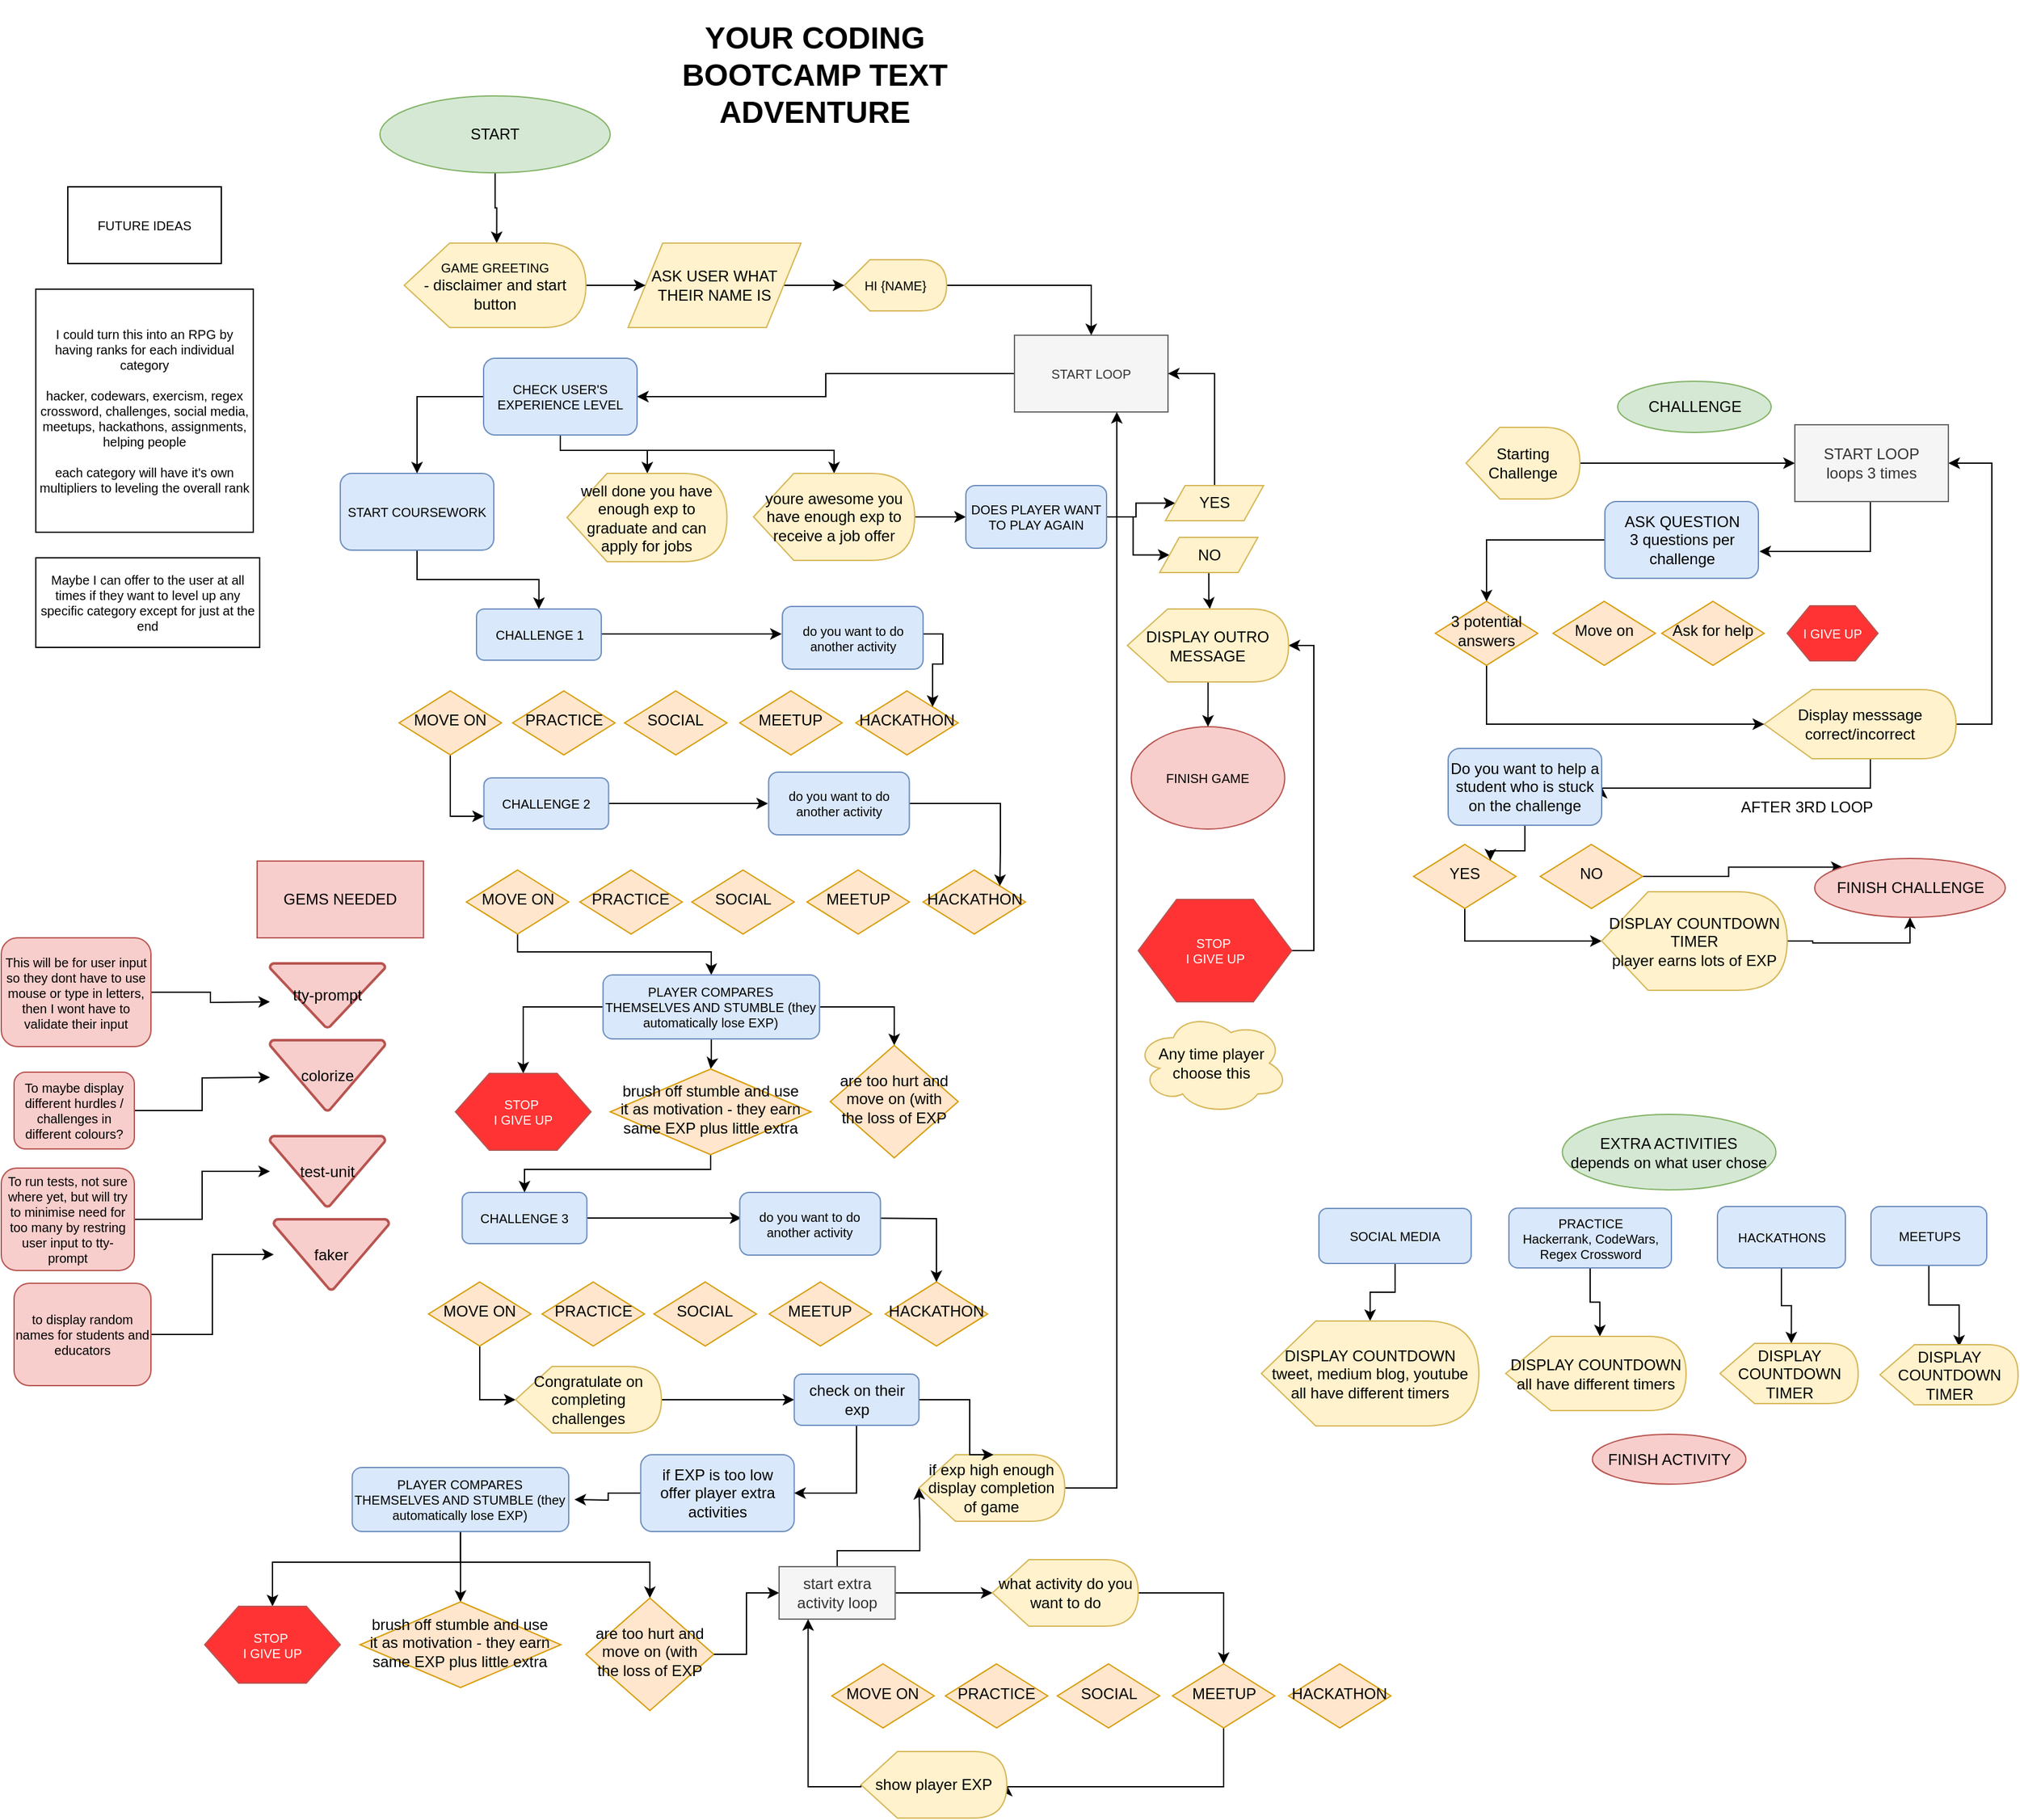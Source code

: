 <mxfile version="13.0.1" type="google"><diagram id="C5RBs43oDa-KdzZeNtuy" name="Page-1"><mxGraphModel dx="1419" dy="2411" grid="0" gridSize="10" guides="1" tooltips="1" connect="1" arrows="1" fold="1" page="1" pageScale="1" pageWidth="827" pageHeight="1169" math="0" shadow="0"><root><mxCell id="WIyWlLk6GJQsqaUBKTNV-0"/><mxCell id="WIyWlLk6GJQsqaUBKTNV-1" parent="WIyWlLk6GJQsqaUBKTNV-0"/><mxCell id="zMvxLq5FnQfZRR0tnFXu-50" style="edgeStyle=orthogonalEdgeStyle;rounded=0;orthogonalLoop=1;jettySize=auto;html=1;entryX=0;entryY=0;entryDx=72.25;entryDy=0;entryPerimeter=0;" edge="1" parent="WIyWlLk6GJQsqaUBKTNV-1" source="s8ZTK-AN9oibsYYJVGv_-1" target="FBmI8cMMraFNKmwBXET--17"><mxGeometry relative="1" as="geometry"/></mxCell><mxCell id="s8ZTK-AN9oibsYYJVGv_-1" value="START" style="ellipse;whiteSpace=wrap;html=1;fillColor=#d5e8d4;strokeColor=#82b366;" parent="WIyWlLk6GJQsqaUBKTNV-1" vertex="1"><mxGeometry x="327" y="-392" width="180" height="60" as="geometry"/></mxCell><mxCell id="s8ZTK-AN9oibsYYJVGv_-7" value="GEMS NEEDED" style="rounded=0;whiteSpace=wrap;html=1;fillColor=#f8cecc;strokeColor=#b85450;" parent="WIyWlLk6GJQsqaUBKTNV-1" vertex="1"><mxGeometry x="231" y="206" width="130" height="60" as="geometry"/></mxCell><mxCell id="s8ZTK-AN9oibsYYJVGv_-8" value="tty-prompt" style="strokeWidth=2;html=1;shape=mxgraph.flowchart.merge_or_storage;whiteSpace=wrap;fillColor=#f8cecc;strokeColor=#b85450;" parent="WIyWlLk6GJQsqaUBKTNV-1" vertex="1"><mxGeometry x="241" y="286" width="90" height="50" as="geometry"/></mxCell><mxCell id="s8ZTK-AN9oibsYYJVGv_-10" value="test-unit" style="strokeWidth=2;html=1;shape=mxgraph.flowchart.merge_or_storage;whiteSpace=wrap;fillColor=#f8cecc;strokeColor=#b85450;" parent="WIyWlLk6GJQsqaUBKTNV-1" vertex="1"><mxGeometry x="241" y="421" width="90" height="55" as="geometry"/></mxCell><mxCell id="s8ZTK-AN9oibsYYJVGv_-12" value="&lt;h1&gt;YOUR CODING BOOTCAMP TEXT ADVENTURE&lt;/h1&gt;" style="text;html=1;strokeColor=none;fillColor=none;spacing=5;spacingTop=-20;whiteSpace=wrap;overflow=hidden;rounded=0;align=center;" parent="WIyWlLk6GJQsqaUBKTNV-1" vertex="1"><mxGeometry x="517" y="-457" width="300" height="120" as="geometry"/></mxCell><mxCell id="FBmI8cMMraFNKmwBXET--25" style="edgeStyle=orthogonalEdgeStyle;rounded=0;orthogonalLoop=1;jettySize=auto;html=1;" parent="WIyWlLk6GJQsqaUBKTNV-1" source="s8ZTK-AN9oibsYYJVGv_-14" edge="1"><mxGeometry relative="1" as="geometry"><mxPoint x="241" y="316" as="targetPoint"/></mxGeometry></mxCell><mxCell id="s8ZTK-AN9oibsYYJVGv_-14" value="This will be for user input so they dont have to use mouse or type in letters, then I wont have to validate their input" style="rounded=1;whiteSpace=wrap;html=1;fontSize=10;align=center;fillColor=#f8cecc;strokeColor=#b85450;" parent="WIyWlLk6GJQsqaUBKTNV-1" vertex="1"><mxGeometry x="31" y="266" width="117" height="85" as="geometry"/></mxCell><mxCell id="FBmI8cMMraFNKmwBXET--26" style="edgeStyle=orthogonalEdgeStyle;rounded=0;orthogonalLoop=1;jettySize=auto;html=1;" parent="WIyWlLk6GJQsqaUBKTNV-1" source="s8ZTK-AN9oibsYYJVGv_-15" edge="1"><mxGeometry relative="1" as="geometry"><mxPoint x="241" y="375" as="targetPoint"/></mxGeometry></mxCell><mxCell id="s8ZTK-AN9oibsYYJVGv_-15" value="To maybe display different hurdles / challenges in different colours?" style="rounded=1;whiteSpace=wrap;html=1;fontSize=10;align=center;fillColor=#f8cecc;strokeColor=#b85450;" parent="WIyWlLk6GJQsqaUBKTNV-1" vertex="1"><mxGeometry x="41" y="371" width="94" height="60" as="geometry"/></mxCell><mxCell id="FBmI8cMMraFNKmwBXET--27" style="edgeStyle=orthogonalEdgeStyle;rounded=0;orthogonalLoop=1;jettySize=auto;html=1;entryX=0;entryY=0.5;entryDx=0;entryDy=0;entryPerimeter=0;" parent="WIyWlLk6GJQsqaUBKTNV-1" source="s8ZTK-AN9oibsYYJVGv_-16" target="s8ZTK-AN9oibsYYJVGv_-10" edge="1"><mxGeometry relative="1" as="geometry"/></mxCell><mxCell id="s8ZTK-AN9oibsYYJVGv_-16" value="To run tests, not sure where yet, but will try to minimise need for too many by restring user input to tty-prompt" style="rounded=1;whiteSpace=wrap;html=1;fontSize=10;align=center;fillColor=#f8cecc;strokeColor=#b85450;" parent="WIyWlLk6GJQsqaUBKTNV-1" vertex="1"><mxGeometry x="31" y="446" width="104" height="80" as="geometry"/></mxCell><mxCell id="zMvxLq5FnQfZRR0tnFXu-11" style="edgeStyle=orthogonalEdgeStyle;rounded=0;orthogonalLoop=1;jettySize=auto;html=1;entryX=0;entryY=0.5;entryDx=0;entryDy=0;" edge="1" parent="WIyWlLk6GJQsqaUBKTNV-1" source="s8ZTK-AN9oibsYYJVGv_-33"><mxGeometry relative="1" as="geometry"><mxPoint x="641.05" y="28.5" as="targetPoint"/></mxGeometry></mxCell><mxCell id="s8ZTK-AN9oibsYYJVGv_-33" value="CHALLENGE 1" style="rounded=1;whiteSpace=wrap;html=1;fontSize=10;align=center;fillColor=#dae8fc;strokeColor=#6c8ebf;" parent="WIyWlLk6GJQsqaUBKTNV-1" vertex="1"><mxGeometry x="402.5" y="9" width="97.5" height="40" as="geometry"/></mxCell><mxCell id="s8ZTK-AN9oibsYYJVGv_-75" value="FUTURE IDEAS" style="rounded=0;whiteSpace=wrap;html=1;fontSize=10;align=center;" parent="WIyWlLk6GJQsqaUBKTNV-1" vertex="1"><mxGeometry x="83" y="-321" width="120" height="60" as="geometry"/></mxCell><mxCell id="s8ZTK-AN9oibsYYJVGv_-77" value="I could turn this into an RPG by having ranks for each individual category&lt;br&gt;&lt;br&gt;hacker, codewars, exercism, regex crossword, challenges, social media, meetups, hackathons, assignments, helping people&lt;br&gt;&lt;br&gt;each category will have it's own multipliers to leveling the overall rank" style="rounded=0;whiteSpace=wrap;html=1;fontSize=10;align=center;" parent="WIyWlLk6GJQsqaUBKTNV-1" vertex="1"><mxGeometry x="58" y="-241" width="170" height="190" as="geometry"/></mxCell><mxCell id="s8ZTK-AN9oibsYYJVGv_-78" value="Maybe I can offer to the user at all times if they want to level up any specific category except for just at the end" style="rounded=0;whiteSpace=wrap;html=1;fontSize=10;align=center;" parent="WIyWlLk6GJQsqaUBKTNV-1" vertex="1"><mxGeometry x="58" y="-31" width="175" height="70" as="geometry"/></mxCell><mxCell id="zMvxLq5FnQfZRR0tnFXu-117" style="edgeStyle=orthogonalEdgeStyle;rounded=0;orthogonalLoop=1;jettySize=auto;html=1;entryX=0.573;entryY=0.032;entryDx=0;entryDy=0;entryPerimeter=0;" edge="1" parent="WIyWlLk6GJQsqaUBKTNV-1" source="s8ZTK-AN9oibsYYJVGv_-81" target="zMvxLq5FnQfZRR0tnFXu-113"><mxGeometry relative="1" as="geometry"/></mxCell><mxCell id="s8ZTK-AN9oibsYYJVGv_-81" value="MEETUPS" style="rounded=1;whiteSpace=wrap;html=1;fontSize=10;align=center;fillColor=#dae8fc;strokeColor=#6c8ebf;" parent="WIyWlLk6GJQsqaUBKTNV-1" vertex="1"><mxGeometry x="1492.5" y="476" width="90.5" height="46" as="geometry"/></mxCell><mxCell id="zMvxLq5FnQfZRR0tnFXu-116" style="edgeStyle=orthogonalEdgeStyle;rounded=0;orthogonalLoop=1;jettySize=auto;html=1;entryX=0;entryY=0;entryDx=55.75;entryDy=0;entryPerimeter=0;" edge="1" parent="WIyWlLk6GJQsqaUBKTNV-1" source="s8ZTK-AN9oibsYYJVGv_-86" target="zMvxLq5FnQfZRR0tnFXu-107"><mxGeometry relative="1" as="geometry"/></mxCell><mxCell id="s8ZTK-AN9oibsYYJVGv_-86" value="HACKATHONS" style="rounded=1;whiteSpace=wrap;html=1;fontSize=10;align=center;fillColor=#dae8fc;strokeColor=#6c8ebf;" parent="WIyWlLk6GJQsqaUBKTNV-1" vertex="1"><mxGeometry x="1372.5" y="476" width="100" height="48" as="geometry"/></mxCell><mxCell id="zMvxLq5FnQfZRR0tnFXu-114" style="edgeStyle=orthogonalEdgeStyle;rounded=0;orthogonalLoop=1;jettySize=auto;html=1;" edge="1" parent="WIyWlLk6GJQsqaUBKTNV-1" source="s8ZTK-AN9oibsYYJVGv_-93" target="zMvxLq5FnQfZRR0tnFXu-104"><mxGeometry relative="1" as="geometry"/></mxCell><mxCell id="s8ZTK-AN9oibsYYJVGv_-93" value="&lt;div&gt;SOCIAL MEDIA&lt;/div&gt;" style="rounded=1;whiteSpace=wrap;html=1;fontSize=10;align=center;fillColor=#dae8fc;strokeColor=#6c8ebf;" parent="WIyWlLk6GJQsqaUBKTNV-1" vertex="1"><mxGeometry x="1061" y="477.5" width="119" height="43" as="geometry"/></mxCell><mxCell id="zMvxLq5FnQfZRR0tnFXu-115" style="edgeStyle=orthogonalEdgeStyle;rounded=0;orthogonalLoop=1;jettySize=auto;html=1;entryX=0;entryY=0;entryDx=73.625;entryDy=0;entryPerimeter=0;" edge="1" parent="WIyWlLk6GJQsqaUBKTNV-1" source="s8ZTK-AN9oibsYYJVGv_-101" target="zMvxLq5FnQfZRR0tnFXu-106"><mxGeometry relative="1" as="geometry"/></mxCell><mxCell id="s8ZTK-AN9oibsYYJVGv_-101" value="PRACTICE&lt;br&gt;Hackerrank, CodeWars, &lt;br&gt;Regex Crossword" style="rounded=1;whiteSpace=wrap;html=1;fillColor=#dae8fc;fontSize=10;align=center;strokeColor=#6c8ebf;" parent="WIyWlLk6GJQsqaUBKTNV-1" vertex="1"><mxGeometry x="1209.5" y="477.25" width="127" height="46.75" as="geometry"/></mxCell><mxCell id="zMvxLq5FnQfZRR0tnFXu-98" style="edgeStyle=orthogonalEdgeStyle;rounded=0;orthogonalLoop=1;jettySize=auto;html=1;entryX=0.5;entryY=0;entryDx=0;entryDy=0;" edge="1" parent="WIyWlLk6GJQsqaUBKTNV-1" source="s8ZTK-AN9oibsYYJVGv_-231" target="s8ZTK-AN9oibsYYJVGv_-33"><mxGeometry relative="1" as="geometry"/></mxCell><mxCell id="s8ZTK-AN9oibsYYJVGv_-231" value="START COURSEWORK" style="rounded=1;whiteSpace=wrap;html=1;fontSize=10;align=center;fillColor=#dae8fc;strokeColor=#6c8ebf;" parent="WIyWlLk6GJQsqaUBKTNV-1" vertex="1"><mxGeometry x="296" y="-97" width="120" height="60" as="geometry"/></mxCell><mxCell id="s8ZTK-AN9oibsYYJVGv_-238" value="PRACTICE" style="rhombus;whiteSpace=wrap;html=1;shadow=0;fontFamily=Helvetica;fontSize=12;align=center;strokeWidth=1;spacing=6;spacingTop=-4;fillColor=#ffe6cc;strokeColor=#d79b00;" parent="WIyWlLk6GJQsqaUBKTNV-1" vertex="1"><mxGeometry x="430.75" y="73" width="80" height="50" as="geometry"/></mxCell><mxCell id="s8ZTK-AN9oibsYYJVGv_-239" value="SOCIAL" style="rhombus;whiteSpace=wrap;html=1;shadow=0;fontFamily=Helvetica;fontSize=12;align=center;strokeWidth=1;spacing=6;spacingTop=-4;fillColor=#ffe6cc;strokeColor=#d79b00;" parent="WIyWlLk6GJQsqaUBKTNV-1" vertex="1"><mxGeometry x="518.25" y="73" width="80" height="50" as="geometry"/></mxCell><mxCell id="zMvxLq5FnQfZRR0tnFXu-6" style="edgeStyle=orthogonalEdgeStyle;rounded=0;orthogonalLoop=1;jettySize=auto;html=1;" edge="1" parent="WIyWlLk6GJQsqaUBKTNV-1" source="s8ZTK-AN9oibsYYJVGv_-252"><mxGeometry relative="1" as="geometry"><mxPoint x="630.3" y="161" as="targetPoint"/></mxGeometry></mxCell><mxCell id="s8ZTK-AN9oibsYYJVGv_-252" value="CHALLENGE 2" style="rounded=1;whiteSpace=wrap;html=1;fontSize=10;align=center;fillColor=#dae8fc;strokeColor=#6c8ebf;" parent="WIyWlLk6GJQsqaUBKTNV-1" vertex="1"><mxGeometry x="408.25" y="141" width="97.5" height="40" as="geometry"/></mxCell><mxCell id="zMvxLq5FnQfZRR0tnFXu-8" style="edgeStyle=orthogonalEdgeStyle;rounded=0;orthogonalLoop=1;jettySize=auto;html=1;" edge="1" parent="WIyWlLk6GJQsqaUBKTNV-1" source="s8ZTK-AN9oibsYYJVGv_-255"><mxGeometry relative="1" as="geometry"><mxPoint x="609.55" y="485" as="targetPoint"/></mxGeometry></mxCell><mxCell id="s8ZTK-AN9oibsYYJVGv_-255" value="CHALLENGE 3" style="rounded=1;whiteSpace=wrap;html=1;fontSize=10;align=center;fillColor=#dae8fc;strokeColor=#6c8ebf;" parent="WIyWlLk6GJQsqaUBKTNV-1" vertex="1"><mxGeometry x="391.25" y="465" width="97.5" height="40" as="geometry"/></mxCell><mxCell id="zMvxLq5FnQfZRR0tnFXu-12" style="edgeStyle=orthogonalEdgeStyle;rounded=0;orthogonalLoop=1;jettySize=auto;html=1;entryX=0;entryY=0.75;entryDx=0;entryDy=0;" edge="1" parent="WIyWlLk6GJQsqaUBKTNV-1" source="s8ZTK-AN9oibsYYJVGv_-258" target="s8ZTK-AN9oibsYYJVGv_-252"><mxGeometry relative="1" as="geometry"/></mxCell><mxCell id="s8ZTK-AN9oibsYYJVGv_-258" value="MOVE ON" style="rhombus;whiteSpace=wrap;html=1;shadow=0;fontFamily=Helvetica;fontSize=12;align=center;strokeWidth=1;spacing=6;spacingTop=-4;fillColor=#ffe6cc;strokeColor=#d79b00;" parent="WIyWlLk6GJQsqaUBKTNV-1" vertex="1"><mxGeometry x="342" y="73" width="80" height="50" as="geometry"/></mxCell><mxCell id="s8ZTK-AN9oibsYYJVGv_-294" value="MEETUP" style="rhombus;whiteSpace=wrap;html=1;shadow=0;fontFamily=Helvetica;fontSize=12;align=center;strokeWidth=1;spacing=6;spacingTop=-4;fillColor=#ffe6cc;strokeColor=#d79b00;" parent="WIyWlLk6GJQsqaUBKTNV-1" vertex="1"><mxGeometry x="608.25" y="73" width="80" height="50" as="geometry"/></mxCell><mxCell id="s8ZTK-AN9oibsYYJVGv_-295" value="HACKATHON" style="rhombus;whiteSpace=wrap;html=1;shadow=0;fontFamily=Helvetica;fontSize=12;align=center;strokeWidth=1;spacing=6;spacingTop=-4;fillColor=#ffe6cc;strokeColor=#d79b00;" parent="WIyWlLk6GJQsqaUBKTNV-1" vertex="1"><mxGeometry x="699.0" y="73" width="80" height="50" as="geometry"/></mxCell><mxCell id="s8ZTK-AN9oibsYYJVGv_-296" value="PRACTICE" style="rhombus;whiteSpace=wrap;html=1;shadow=0;fontFamily=Helvetica;fontSize=12;align=center;strokeWidth=1;spacing=6;spacingTop=-4;fillColor=#ffe6cc;strokeColor=#d79b00;" parent="WIyWlLk6GJQsqaUBKTNV-1" vertex="1"><mxGeometry x="483.32" y="213" width="80" height="50" as="geometry"/></mxCell><mxCell id="s8ZTK-AN9oibsYYJVGv_-297" value="SOCIAL" style="rhombus;whiteSpace=wrap;html=1;shadow=0;fontFamily=Helvetica;fontSize=12;align=center;strokeWidth=1;spacing=6;spacingTop=-4;fillColor=#ffe6cc;strokeColor=#d79b00;" parent="WIyWlLk6GJQsqaUBKTNV-1" vertex="1"><mxGeometry x="570.82" y="213" width="80" height="50" as="geometry"/></mxCell><mxCell id="zMvxLq5FnQfZRR0tnFXu-62" style="edgeStyle=orthogonalEdgeStyle;rounded=0;orthogonalLoop=1;jettySize=auto;html=1;entryX=0.5;entryY=0;entryDx=0;entryDy=0;" edge="1" parent="WIyWlLk6GJQsqaUBKTNV-1" source="s8ZTK-AN9oibsYYJVGv_-298" target="zMvxLq5FnQfZRR0tnFXu-9"><mxGeometry relative="1" as="geometry"><Array as="points"><mxPoint x="435" y="277"/><mxPoint x="586" y="277"/></Array></mxGeometry></mxCell><mxCell id="s8ZTK-AN9oibsYYJVGv_-298" value="MOVE ON" style="rhombus;whiteSpace=wrap;html=1;shadow=0;fontFamily=Helvetica;fontSize=12;align=center;strokeWidth=1;spacing=6;spacingTop=-4;fillColor=#ffe6cc;strokeColor=#d79b00;" parent="WIyWlLk6GJQsqaUBKTNV-1" vertex="1"><mxGeometry x="394.57" y="213" width="80" height="50" as="geometry"/></mxCell><mxCell id="s8ZTK-AN9oibsYYJVGv_-299" value="MEETUP" style="rhombus;whiteSpace=wrap;html=1;shadow=0;fontFamily=Helvetica;fontSize=12;align=center;strokeWidth=1;spacing=6;spacingTop=-4;fillColor=#ffe6cc;strokeColor=#d79b00;" parent="WIyWlLk6GJQsqaUBKTNV-1" vertex="1"><mxGeometry x="660.82" y="213" width="80" height="50" as="geometry"/></mxCell><mxCell id="s8ZTK-AN9oibsYYJVGv_-300" value="HACKATHON" style="rhombus;whiteSpace=wrap;html=1;shadow=0;fontFamily=Helvetica;fontSize=12;align=center;strokeWidth=1;spacing=6;spacingTop=-4;fillColor=#ffe6cc;strokeColor=#d79b00;" parent="WIyWlLk6GJQsqaUBKTNV-1" vertex="1"><mxGeometry x="751.57" y="213" width="80" height="50" as="geometry"/></mxCell><mxCell id="zMvxLq5FnQfZRR0tnFXu-35" style="edgeStyle=orthogonalEdgeStyle;rounded=0;orthogonalLoop=1;jettySize=auto;html=1;entryX=0;entryY=0.5;entryDx=0;entryDy=0;entryPerimeter=0;" edge="1" parent="WIyWlLk6GJQsqaUBKTNV-1" source="s8ZTK-AN9oibsYYJVGv_-319" target="zMvxLq5FnQfZRR0tnFXu-32"><mxGeometry relative="1" as="geometry"/></mxCell><mxCell id="s8ZTK-AN9oibsYYJVGv_-319" value="MOVE ON" style="rhombus;whiteSpace=wrap;html=1;shadow=0;fontFamily=Helvetica;fontSize=12;align=center;strokeWidth=1;spacing=6;spacingTop=-4;fillColor=#ffe6cc;strokeColor=#d79b00;" parent="WIyWlLk6GJQsqaUBKTNV-1" vertex="1"><mxGeometry x="365" y="535" width="80" height="50" as="geometry"/></mxCell><mxCell id="s8ZTK-AN9oibsYYJVGv_-306" value="PRACTICE" style="rhombus;whiteSpace=wrap;html=1;shadow=0;fontFamily=Helvetica;fontSize=12;align=center;strokeWidth=1;spacing=6;spacingTop=-4;fillColor=#ffe6cc;strokeColor=#d79b00;" parent="WIyWlLk6GJQsqaUBKTNV-1" vertex="1"><mxGeometry x="453.75" y="535" width="80" height="50" as="geometry"/></mxCell><mxCell id="s8ZTK-AN9oibsYYJVGv_-307" value="SOCIAL" style="rhombus;whiteSpace=wrap;html=1;shadow=0;fontFamily=Helvetica;fontSize=12;align=center;strokeWidth=1;spacing=6;spacingTop=-4;fillColor=#ffe6cc;strokeColor=#d79b00;" parent="WIyWlLk6GJQsqaUBKTNV-1" vertex="1"><mxGeometry x="541.25" y="535" width="80" height="50" as="geometry"/></mxCell><mxCell id="s8ZTK-AN9oibsYYJVGv_-309" value="MEETUP" style="rhombus;whiteSpace=wrap;html=1;shadow=0;fontFamily=Helvetica;fontSize=12;align=center;strokeWidth=1;spacing=6;spacingTop=-4;fillColor=#ffe6cc;strokeColor=#d79b00;" parent="WIyWlLk6GJQsqaUBKTNV-1" vertex="1"><mxGeometry x="631.25" y="535" width="80" height="50" as="geometry"/></mxCell><mxCell id="s8ZTK-AN9oibsYYJVGv_-310" value="HACKATHON" style="rhombus;whiteSpace=wrap;html=1;shadow=0;fontFamily=Helvetica;fontSize=12;align=center;strokeWidth=1;spacing=6;spacingTop=-4;fillColor=#ffe6cc;strokeColor=#d79b00;" parent="WIyWlLk6GJQsqaUBKTNV-1" vertex="1"><mxGeometry x="722.0" y="535" width="80" height="50" as="geometry"/></mxCell><mxCell id="zMvxLq5FnQfZRR0tnFXu-53" style="edgeStyle=orthogonalEdgeStyle;rounded=0;orthogonalLoop=1;jettySize=auto;html=1;entryX=1;entryY=0.5;entryDx=0;entryDy=0;" edge="1" parent="WIyWlLk6GJQsqaUBKTNV-1" source="s8ZTK-AN9oibsYYJVGv_-328" target="zMvxLq5FnQfZRR0tnFXu-44"><mxGeometry relative="1" as="geometry"/></mxCell><mxCell id="s8ZTK-AN9oibsYYJVGv_-328" value="START LOOP" style="rounded=0;whiteSpace=wrap;html=1;fontSize=10;align=center;fillColor=#f5f5f5;strokeColor=#666666;fontColor=#333333;" parent="WIyWlLk6GJQsqaUBKTNV-1" vertex="1"><mxGeometry x="823" y="-205" width="120" height="60" as="geometry"/></mxCell><mxCell id="SnDHoxaPVSW1EavA2u-k-0" value="colorize" style="strokeWidth=2;html=1;shape=mxgraph.flowchart.merge_or_storage;whiteSpace=wrap;fillColor=#f8cecc;strokeColor=#b85450;" parent="WIyWlLk6GJQsqaUBKTNV-1" vertex="1"><mxGeometry x="241" y="346" width="90" height="55" as="geometry"/></mxCell><mxCell id="SnDHoxaPVSW1EavA2u-k-1" value="faker" style="strokeWidth=2;html=1;shape=mxgraph.flowchart.merge_or_storage;whiteSpace=wrap;fillColor=#f8cecc;strokeColor=#b85450;" parent="WIyWlLk6GJQsqaUBKTNV-1" vertex="1"><mxGeometry x="244" y="486" width="90" height="55" as="geometry"/></mxCell><mxCell id="zMvxLq5FnQfZRR0tnFXu-51" style="edgeStyle=orthogonalEdgeStyle;rounded=0;orthogonalLoop=1;jettySize=auto;html=1;entryX=0;entryY=0.5;entryDx=0;entryDy=0;entryPerimeter=0;" edge="1" parent="WIyWlLk6GJQsqaUBKTNV-1" source="FBmI8cMMraFNKmwBXET--16" target="FBmI8cMMraFNKmwBXET--18"><mxGeometry relative="1" as="geometry"/></mxCell><mxCell id="FBmI8cMMraFNKmwBXET--16" value="&#10;&#10;&lt;!--StartFragment--&gt;&lt;span style=&quot;font-size: 12px; font-style: normal; font-variant-ligatures: normal; font-variant-caps: normal; font-weight: 400; letter-spacing: normal; orphans: 2; text-align: center; text-indent: 0px; text-transform: none; widows: 2; word-spacing: 0px; -webkit-text-stroke-width: 0px; text-decoration-style: initial; text-decoration-color: initial; font-family: helvetica; float: none; display: inline;&quot;&gt;ASK USER WHAT THEIR NAME IS&lt;/span&gt;&lt;br style=&quot;font-family: Helvetica; font-size: 12px; font-style: normal; font-variant-ligatures: normal; font-variant-caps: normal; font-weight: 400; letter-spacing: normal; orphans: 2; text-align: center; text-indent: 0px; text-transform: none; widows: 2; word-spacing: 0px; -webkit-text-stroke-width: 0px; text-decoration-style: initial; text-decoration-color: initial;&quot;&gt;&lt;!--EndFragment--&gt;&#10;&#10;" style="shape=parallelogram;perimeter=parallelogramPerimeter;whiteSpace=wrap;html=1;fillColor=#fff2cc;strokeColor=#d6b656;" parent="WIyWlLk6GJQsqaUBKTNV-1" vertex="1"><mxGeometry x="521" y="-277" width="135.14" height="66" as="geometry"/></mxCell><mxCell id="zMvxLq5FnQfZRR0tnFXu-48" style="edgeStyle=orthogonalEdgeStyle;rounded=0;orthogonalLoop=1;jettySize=auto;html=1;entryX=0;entryY=0.5;entryDx=0;entryDy=0;" edge="1" parent="WIyWlLk6GJQsqaUBKTNV-1" source="FBmI8cMMraFNKmwBXET--17" target="FBmI8cMMraFNKmwBXET--16"><mxGeometry relative="1" as="geometry"/></mxCell><mxCell id="FBmI8cMMraFNKmwBXET--17" value="&lt;span style=&quot;font-family: &amp;#34;helvetica&amp;#34; ; font-size: 10px ; font-style: normal ; font-weight: 400 ; letter-spacing: normal ; text-align: center ; text-indent: 0px ; text-transform: none ; word-spacing: 0px ; float: none ; display: inline&quot;&gt;GAME GREETING&lt;/span&gt;&lt;br&gt;- disclaimer and start button" style="shape=display;whiteSpace=wrap;html=1;fillColor=#fff2cc;strokeColor=#d6b656;" parent="WIyWlLk6GJQsqaUBKTNV-1" vertex="1"><mxGeometry x="346" y="-277" width="142" height="66" as="geometry"/></mxCell><mxCell id="zMvxLq5FnQfZRR0tnFXu-52" style="edgeStyle=orthogonalEdgeStyle;rounded=0;orthogonalLoop=1;jettySize=auto;html=1;entryX=0.5;entryY=0;entryDx=0;entryDy=0;" edge="1" parent="WIyWlLk6GJQsqaUBKTNV-1" source="FBmI8cMMraFNKmwBXET--18" target="s8ZTK-AN9oibsYYJVGv_-328"><mxGeometry relative="1" as="geometry"/></mxCell><mxCell id="FBmI8cMMraFNKmwBXET--18" value="&lt;span style=&quot;font-size: 10px&quot;&gt;HI {NAME}&lt;/span&gt;" style="shape=display;whiteSpace=wrap;html=1;fillColor=#fff2cc;strokeColor=#d6b656;" parent="WIyWlLk6GJQsqaUBKTNV-1" vertex="1"><mxGeometry x="690" y="-264" width="80" height="40" as="geometry"/></mxCell><mxCell id="FBmI8cMMraFNKmwBXET--29" style="edgeStyle=orthogonalEdgeStyle;rounded=0;orthogonalLoop=1;jettySize=auto;html=1;" parent="WIyWlLk6GJQsqaUBKTNV-1" source="FBmI8cMMraFNKmwBXET--28" target="SnDHoxaPVSW1EavA2u-k-1" edge="1"><mxGeometry relative="1" as="geometry"/></mxCell><mxCell id="FBmI8cMMraFNKmwBXET--28" value="to display random names for students and educators" style="rounded=1;whiteSpace=wrap;html=1;fontSize=10;align=center;fillColor=#f8cecc;strokeColor=#b85450;" parent="WIyWlLk6GJQsqaUBKTNV-1" vertex="1"><mxGeometry x="41" y="536" width="107" height="80" as="geometry"/></mxCell><mxCell id="zMvxLq5FnQfZRR0tnFXu-60" style="edgeStyle=orthogonalEdgeStyle;rounded=0;orthogonalLoop=1;jettySize=auto;html=1;entryX=1;entryY=0;entryDx=0;entryDy=0;" edge="1" parent="WIyWlLk6GJQsqaUBKTNV-1" target="s8ZTK-AN9oibsYYJVGv_-295"><mxGeometry relative="1" as="geometry"><mxPoint x="731.457" y="28.483" as="sourcePoint"/><Array as="points"><mxPoint x="767" y="29"/><mxPoint x="767" y="52"/><mxPoint x="759" y="52"/></Array></mxGeometry></mxCell><mxCell id="zMvxLq5FnQfZRR0tnFXu-30" style="edgeStyle=orthogonalEdgeStyle;rounded=0;orthogonalLoop=1;jettySize=auto;html=1;entryX=1;entryY=0;entryDx=0;entryDy=0;" edge="1" parent="WIyWlLk6GJQsqaUBKTNV-1" target="s8ZTK-AN9oibsYYJVGv_-300"><mxGeometry relative="1" as="geometry"><mxPoint x="720.686" y="161.034" as="sourcePoint"/><Array as="points"><mxPoint x="812" y="161"/><mxPoint x="812" y="198"/></Array></mxGeometry></mxCell><mxCell id="zMvxLq5FnQfZRR0tnFXu-31" style="edgeStyle=orthogonalEdgeStyle;rounded=0;orthogonalLoop=1;jettySize=auto;html=1;entryX=0.5;entryY=0;entryDx=0;entryDy=0;" edge="1" parent="WIyWlLk6GJQsqaUBKTNV-1" target="s8ZTK-AN9oibsYYJVGv_-310"><mxGeometry relative="1" as="geometry"><mxPoint x="699.936" y="485.034" as="sourcePoint"/></mxGeometry></mxCell><mxCell id="zMvxLq5FnQfZRR0tnFXu-17" style="edgeStyle=orthogonalEdgeStyle;rounded=0;orthogonalLoop=1;jettySize=auto;html=1;entryX=0.5;entryY=0;entryDx=0;entryDy=0;" edge="1" parent="WIyWlLk6GJQsqaUBKTNV-1" source="zMvxLq5FnQfZRR0tnFXu-9" target="zMvxLq5FnQfZRR0tnFXu-15"><mxGeometry relative="1" as="geometry"/></mxCell><mxCell id="zMvxLq5FnQfZRR0tnFXu-19" style="edgeStyle=orthogonalEdgeStyle;rounded=0;orthogonalLoop=1;jettySize=auto;html=1;entryX=0.5;entryY=0;entryDx=0;entryDy=0;" edge="1" parent="WIyWlLk6GJQsqaUBKTNV-1" source="zMvxLq5FnQfZRR0tnFXu-9" target="zMvxLq5FnQfZRR0tnFXu-16"><mxGeometry relative="1" as="geometry"/></mxCell><mxCell id="zMvxLq5FnQfZRR0tnFXu-22" style="edgeStyle=orthogonalEdgeStyle;rounded=0;orthogonalLoop=1;jettySize=auto;html=1;entryX=0.5;entryY=0;entryDx=0;entryDy=0;" edge="1" parent="WIyWlLk6GJQsqaUBKTNV-1" source="zMvxLq5FnQfZRR0tnFXu-9" target="zMvxLq5FnQfZRR0tnFXu-14"><mxGeometry relative="1" as="geometry"/></mxCell><mxCell id="zMvxLq5FnQfZRR0tnFXu-9" value="PLAYER COMPARES THEMSELVES AND STUMBLE (they automatically lose EXP)" style="rounded=1;whiteSpace=wrap;html=1;fontSize=10;align=center;fillColor=#dae8fc;strokeColor=#6c8ebf;" vertex="1" parent="WIyWlLk6GJQsqaUBKTNV-1"><mxGeometry x="501.37" y="295" width="169.25" height="50" as="geometry"/></mxCell><mxCell id="zMvxLq5FnQfZRR0tnFXu-14" value="are too hurt and move on (with the loss of EXP" style="rhombus;whiteSpace=wrap;html=1;shadow=0;fontFamily=Helvetica;fontSize=12;align=center;strokeWidth=1;spacing=6;spacingTop=-4;fillColor=#ffe6cc;strokeColor=#d79b00;" vertex="1" parent="WIyWlLk6GJQsqaUBKTNV-1"><mxGeometry x="679.0" y="350" width="100" height="88" as="geometry"/></mxCell><mxCell id="zMvxLq5FnQfZRR0tnFXu-65" style="edgeStyle=orthogonalEdgeStyle;rounded=0;orthogonalLoop=1;jettySize=auto;html=1;" edge="1" parent="WIyWlLk6GJQsqaUBKTNV-1" source="zMvxLq5FnQfZRR0tnFXu-15" target="s8ZTK-AN9oibsYYJVGv_-255"><mxGeometry relative="1" as="geometry"><Array as="points"><mxPoint x="586" y="447"/><mxPoint x="440" y="447"/></Array></mxGeometry></mxCell><mxCell id="zMvxLq5FnQfZRR0tnFXu-15" value="brush off stumble and use it as motivation - they earn same EXP plus little extra" style="rhombus;whiteSpace=wrap;html=1;shadow=0;fontFamily=Helvetica;fontSize=12;align=center;strokeWidth=1;spacing=6;spacingTop=-4;fillColor=#ffe6cc;strokeColor=#d79b00;" vertex="1" parent="WIyWlLk6GJQsqaUBKTNV-1"><mxGeometry x="507" y="368.5" width="157" height="67" as="geometry"/></mxCell><mxCell id="zMvxLq5FnQfZRR0tnFXu-16" value="STOP&amp;nbsp;&lt;br&gt;I GIVE UP" style="shape=hexagon;perimeter=hexagonPerimeter2;whiteSpace=wrap;html=1;fontSize=10;align=center;fillColor=#FF3333;strokeColor=#b85450;fontColor=#FFFFFF;" vertex="1" parent="WIyWlLk6GJQsqaUBKTNV-1"><mxGeometry x="386" y="372" width="106" height="60" as="geometry"/></mxCell><mxCell id="zMvxLq5FnQfZRR0tnFXu-36" style="edgeStyle=orthogonalEdgeStyle;rounded=0;orthogonalLoop=1;jettySize=auto;html=1;entryX=0;entryY=0.5;entryDx=0;entryDy=0;" edge="1" parent="WIyWlLk6GJQsqaUBKTNV-1" source="zMvxLq5FnQfZRR0tnFXu-32" target="zMvxLq5FnQfZRR0tnFXu-66"><mxGeometry relative="1" as="geometry"><mxPoint x="624" y="627" as="targetPoint"/></mxGeometry></mxCell><mxCell id="zMvxLq5FnQfZRR0tnFXu-32" value="Congratulate on completing challenges" style="shape=display;whiteSpace=wrap;html=1;fillColor=#fff2cc;strokeColor=#d6b656;" vertex="1" parent="WIyWlLk6GJQsqaUBKTNV-1"><mxGeometry x="433" y="601" width="114" height="52" as="geometry"/></mxCell><mxCell id="zMvxLq5FnQfZRR0tnFXu-77" style="edgeStyle=orthogonalEdgeStyle;rounded=0;orthogonalLoop=1;jettySize=auto;html=1;" edge="1" parent="WIyWlLk6GJQsqaUBKTNV-1" source="zMvxLq5FnQfZRR0tnFXu-37"><mxGeometry relative="1" as="geometry"><mxPoint x="479" y="705" as="targetPoint"/></mxGeometry></mxCell><mxCell id="zMvxLq5FnQfZRR0tnFXu-37" value="if EXP is too low&lt;br&gt;offer player extra activities" style="rounded=1;whiteSpace=wrap;html=1;fillColor=#dae8fc;strokeColor=#6c8ebf;" vertex="1" parent="WIyWlLk6GJQsqaUBKTNV-1"><mxGeometry x="530.82" y="670" width="120" height="60" as="geometry"/></mxCell><mxCell id="zMvxLq5FnQfZRR0tnFXu-69" style="edgeStyle=orthogonalEdgeStyle;rounded=0;orthogonalLoop=1;jettySize=auto;html=1;" edge="1" parent="WIyWlLk6GJQsqaUBKTNV-1" source="zMvxLq5FnQfZRR0tnFXu-41" target="s8ZTK-AN9oibsYYJVGv_-328"><mxGeometry relative="1" as="geometry"><Array as="points"><mxPoint x="903" y="696"/></Array></mxGeometry></mxCell><mxCell id="zMvxLq5FnQfZRR0tnFXu-41" value="if exp high enough display completion of game" style="shape=display;whiteSpace=wrap;html=1;fillColor=#fff2cc;strokeColor=#d6b656;" vertex="1" parent="WIyWlLk6GJQsqaUBKTNV-1"><mxGeometry x="748.32" y="670" width="114" height="52" as="geometry"/></mxCell><mxCell id="zMvxLq5FnQfZRR0tnFXu-58" style="edgeStyle=orthogonalEdgeStyle;rounded=0;orthogonalLoop=1;jettySize=auto;html=1;" edge="1" parent="WIyWlLk6GJQsqaUBKTNV-1" source="zMvxLq5FnQfZRR0tnFXu-44" target="zMvxLq5FnQfZRR0tnFXu-54"><mxGeometry relative="1" as="geometry"><Array as="points"><mxPoint x="468" y="-115"/><mxPoint x="536" y="-115"/></Array></mxGeometry></mxCell><mxCell id="zMvxLq5FnQfZRR0tnFXu-99" style="edgeStyle=orthogonalEdgeStyle;rounded=0;orthogonalLoop=1;jettySize=auto;html=1;entryX=0.5;entryY=0;entryDx=0;entryDy=0;" edge="1" parent="WIyWlLk6GJQsqaUBKTNV-1" source="zMvxLq5FnQfZRR0tnFXu-44" target="s8ZTK-AN9oibsYYJVGv_-231"><mxGeometry relative="1" as="geometry"><Array as="points"><mxPoint x="356" y="-157"/></Array></mxGeometry></mxCell><mxCell id="zMvxLq5FnQfZRR0tnFXu-100" style="edgeStyle=orthogonalEdgeStyle;rounded=0;orthogonalLoop=1;jettySize=auto;html=1;" edge="1" parent="WIyWlLk6GJQsqaUBKTNV-1" source="zMvxLq5FnQfZRR0tnFXu-44" target="zMvxLq5FnQfZRR0tnFXu-55"><mxGeometry relative="1" as="geometry"><Array as="points"><mxPoint x="468" y="-115"/><mxPoint x="682" y="-115"/></Array></mxGeometry></mxCell><mxCell id="zMvxLq5FnQfZRR0tnFXu-44" value="CHECK USER'S EXPERIENCE LEVEL" style="rounded=1;whiteSpace=wrap;html=1;fontSize=10;align=center;fillColor=#dae8fc;strokeColor=#6c8ebf;" vertex="1" parent="WIyWlLk6GJQsqaUBKTNV-1"><mxGeometry x="408" y="-187" width="120" height="60" as="geometry"/></mxCell><mxCell id="zMvxLq5FnQfZRR0tnFXu-54" value="well done you have enough exp to graduate and can apply for jobs" style="shape=display;whiteSpace=wrap;html=1;fillColor=#fff2cc;strokeColor=#d6b656;" vertex="1" parent="WIyWlLk6GJQsqaUBKTNV-1"><mxGeometry x="473.25" y="-97" width="125" height="69" as="geometry"/></mxCell><mxCell id="zMvxLq5FnQfZRR0tnFXu-165" style="edgeStyle=orthogonalEdgeStyle;rounded=0;orthogonalLoop=1;jettySize=auto;html=1;entryX=0;entryY=0.5;entryDx=0;entryDy=0;" edge="1" parent="WIyWlLk6GJQsqaUBKTNV-1" source="zMvxLq5FnQfZRR0tnFXu-55" target="zMvxLq5FnQfZRR0tnFXu-164"><mxGeometry relative="1" as="geometry"/></mxCell><mxCell id="zMvxLq5FnQfZRR0tnFXu-55" value="youre awesome you have enough exp to receive a job offer" style="shape=display;whiteSpace=wrap;html=1;fillColor=#fff2cc;strokeColor=#d6b656;" vertex="1" parent="WIyWlLk6GJQsqaUBKTNV-1"><mxGeometry x="619" y="-97" width="126" height="68" as="geometry"/></mxCell><mxCell id="zMvxLq5FnQfZRR0tnFXu-67" style="edgeStyle=orthogonalEdgeStyle;rounded=0;orthogonalLoop=1;jettySize=auto;html=1;entryX=0;entryY=0;entryDx=58.25;entryDy=0;entryPerimeter=0;" edge="1" parent="WIyWlLk6GJQsqaUBKTNV-1" source="zMvxLq5FnQfZRR0tnFXu-66" target="zMvxLq5FnQfZRR0tnFXu-41"><mxGeometry relative="1" as="geometry"><Array as="points"><mxPoint x="788" y="627"/></Array></mxGeometry></mxCell><mxCell id="zMvxLq5FnQfZRR0tnFXu-68" style="edgeStyle=orthogonalEdgeStyle;rounded=0;orthogonalLoop=1;jettySize=auto;html=1;entryX=1;entryY=0.5;entryDx=0;entryDy=0;" edge="1" parent="WIyWlLk6GJQsqaUBKTNV-1" source="zMvxLq5FnQfZRR0tnFXu-66" target="zMvxLq5FnQfZRR0tnFXu-37"><mxGeometry relative="1" as="geometry"><Array as="points"><mxPoint x="700" y="700"/></Array></mxGeometry></mxCell><mxCell id="zMvxLq5FnQfZRR0tnFXu-66" value="&lt;span style=&quot;font-size: 12px&quot;&gt;check on their exp&lt;/span&gt;" style="rounded=1;whiteSpace=wrap;html=1;fontSize=10;align=center;fillColor=#dae8fc;strokeColor=#6c8ebf;" vertex="1" parent="WIyWlLk6GJQsqaUBKTNV-1"><mxGeometry x="650.82" y="607" width="97.5" height="40" as="geometry"/></mxCell><mxCell id="zMvxLq5FnQfZRR0tnFXu-70" style="edgeStyle=orthogonalEdgeStyle;rounded=0;orthogonalLoop=1;jettySize=auto;html=1;entryX=0.5;entryY=0;entryDx=0;entryDy=0;" edge="1" parent="WIyWlLk6GJQsqaUBKTNV-1" source="zMvxLq5FnQfZRR0tnFXu-73" target="zMvxLq5FnQfZRR0tnFXu-75"><mxGeometry relative="1" as="geometry"/></mxCell><mxCell id="zMvxLq5FnQfZRR0tnFXu-78" style="edgeStyle=orthogonalEdgeStyle;rounded=0;orthogonalLoop=1;jettySize=auto;html=1;entryX=0.5;entryY=0;entryDx=0;entryDy=0;" edge="1" parent="WIyWlLk6GJQsqaUBKTNV-1" source="zMvxLq5FnQfZRR0tnFXu-73" target="zMvxLq5FnQfZRR0tnFXu-74"><mxGeometry relative="1" as="geometry"><Array as="points"><mxPoint x="390" y="754"/><mxPoint x="538" y="754"/></Array></mxGeometry></mxCell><mxCell id="zMvxLq5FnQfZRR0tnFXu-79" style="edgeStyle=orthogonalEdgeStyle;rounded=0;orthogonalLoop=1;jettySize=auto;html=1;" edge="1" parent="WIyWlLk6GJQsqaUBKTNV-1" source="zMvxLq5FnQfZRR0tnFXu-73" target="zMvxLq5FnQfZRR0tnFXu-76"><mxGeometry relative="1" as="geometry"><Array as="points"><mxPoint x="390" y="754"/><mxPoint x="243" y="754"/></Array></mxGeometry></mxCell><mxCell id="zMvxLq5FnQfZRR0tnFXu-73" value="PLAYER COMPARES THEMSELVES AND STUMBLE (they automatically lose EXP)" style="rounded=1;whiteSpace=wrap;html=1;fontSize=10;align=center;fillColor=#dae8fc;strokeColor=#6c8ebf;" vertex="1" parent="WIyWlLk6GJQsqaUBKTNV-1"><mxGeometry x="305.32" y="680" width="169.25" height="50" as="geometry"/></mxCell><mxCell id="zMvxLq5FnQfZRR0tnFXu-74" value="are too hurt and move on (with the loss of EXP" style="rhombus;whiteSpace=wrap;html=1;shadow=0;fontFamily=Helvetica;fontSize=12;align=center;strokeWidth=1;spacing=6;spacingTop=-4;fillColor=#ffe6cc;strokeColor=#d79b00;" vertex="1" parent="WIyWlLk6GJQsqaUBKTNV-1"><mxGeometry x="488.0" y="782" width="100" height="88" as="geometry"/></mxCell><mxCell id="zMvxLq5FnQfZRR0tnFXu-84" style="edgeStyle=orthogonalEdgeStyle;rounded=0;orthogonalLoop=1;jettySize=auto;html=1;exitX=1;exitY=0.5;exitDx=0;exitDy=0;" edge="1" parent="WIyWlLk6GJQsqaUBKTNV-1" source="zMvxLq5FnQfZRR0tnFXu-74" target="zMvxLq5FnQfZRR0tnFXu-80"><mxGeometry relative="1" as="geometry"/></mxCell><mxCell id="zMvxLq5FnQfZRR0tnFXu-75" value="brush off stumble and use it as motivation - they earn same EXP plus little extra" style="rhombus;whiteSpace=wrap;html=1;shadow=0;fontFamily=Helvetica;fontSize=12;align=center;strokeWidth=1;spacing=6;spacingTop=-4;fillColor=#ffe6cc;strokeColor=#d79b00;" vertex="1" parent="WIyWlLk6GJQsqaUBKTNV-1"><mxGeometry x="311.45" y="785" width="157" height="67" as="geometry"/></mxCell><mxCell id="zMvxLq5FnQfZRR0tnFXu-76" value="STOP&amp;nbsp;&lt;br&gt;I GIVE UP" style="shape=hexagon;perimeter=hexagonPerimeter2;whiteSpace=wrap;html=1;fontSize=10;align=center;fillColor=#FF3333;strokeColor=#b85450;fontColor=#FFFFFF;rotation=0;" vertex="1" parent="WIyWlLk6GJQsqaUBKTNV-1"><mxGeometry x="190" y="788.5" width="106" height="60" as="geometry"/></mxCell><mxCell id="zMvxLq5FnQfZRR0tnFXu-83" style="edgeStyle=orthogonalEdgeStyle;rounded=0;orthogonalLoop=1;jettySize=auto;html=1;entryX=0;entryY=0.5;entryDx=0;entryDy=0;entryPerimeter=0;" edge="1" parent="WIyWlLk6GJQsqaUBKTNV-1" source="zMvxLq5FnQfZRR0tnFXu-80" target="zMvxLq5FnQfZRR0tnFXu-82"><mxGeometry relative="1" as="geometry"/></mxCell><mxCell id="zMvxLq5FnQfZRR0tnFXu-97" style="edgeStyle=orthogonalEdgeStyle;rounded=0;orthogonalLoop=1;jettySize=auto;html=1;entryX=0;entryY=0.5;entryDx=0;entryDy=0;entryPerimeter=0;" edge="1" parent="WIyWlLk6GJQsqaUBKTNV-1" source="zMvxLq5FnQfZRR0tnFXu-80" target="zMvxLq5FnQfZRR0tnFXu-41"><mxGeometry relative="1" as="geometry"><Array as="points"><mxPoint x="684" y="745"/><mxPoint x="749" y="745"/><mxPoint x="749" y="722"/></Array></mxGeometry></mxCell><mxCell id="zMvxLq5FnQfZRR0tnFXu-80" value="start extra activity loop" style="rounded=0;whiteSpace=wrap;html=1;fillColor=#f5f5f5;strokeColor=#666666;fontColor=#333333;" vertex="1" parent="WIyWlLk6GJQsqaUBKTNV-1"><mxGeometry x="639" y="757.5" width="90.75" height="41" as="geometry"/></mxCell><mxCell id="zMvxLq5FnQfZRR0tnFXu-90" style="edgeStyle=orthogonalEdgeStyle;rounded=0;orthogonalLoop=1;jettySize=auto;html=1;" edge="1" parent="WIyWlLk6GJQsqaUBKTNV-1" source="zMvxLq5FnQfZRR0tnFXu-82" target="zMvxLq5FnQfZRR0tnFXu-88"><mxGeometry relative="1" as="geometry"/></mxCell><mxCell id="zMvxLq5FnQfZRR0tnFXu-82" value="what activity do you want to do" style="shape=display;whiteSpace=wrap;html=1;fillColor=#fff2cc;strokeColor=#d6b656;" vertex="1" parent="WIyWlLk6GJQsqaUBKTNV-1"><mxGeometry x="805.75" y="752" width="114" height="52" as="geometry"/></mxCell><mxCell id="zMvxLq5FnQfZRR0tnFXu-85" value="MOVE ON" style="rhombus;whiteSpace=wrap;html=1;shadow=0;fontFamily=Helvetica;fontSize=12;align=center;strokeWidth=1;spacing=6;spacingTop=-4;fillColor=#ffe6cc;strokeColor=#d79b00;" vertex="1" parent="WIyWlLk6GJQsqaUBKTNV-1"><mxGeometry x="680.25" y="833.5" width="80" height="50" as="geometry"/></mxCell><mxCell id="zMvxLq5FnQfZRR0tnFXu-86" value="PRACTICE" style="rhombus;whiteSpace=wrap;html=1;shadow=0;fontFamily=Helvetica;fontSize=12;align=center;strokeWidth=1;spacing=6;spacingTop=-4;fillColor=#ffe6cc;strokeColor=#d79b00;" vertex="1" parent="WIyWlLk6GJQsqaUBKTNV-1"><mxGeometry x="769" y="833.5" width="80" height="50" as="geometry"/></mxCell><mxCell id="zMvxLq5FnQfZRR0tnFXu-87" value="SOCIAL" style="rhombus;whiteSpace=wrap;html=1;shadow=0;fontFamily=Helvetica;fontSize=12;align=center;strokeWidth=1;spacing=6;spacingTop=-4;fillColor=#ffe6cc;strokeColor=#d79b00;" vertex="1" parent="WIyWlLk6GJQsqaUBKTNV-1"><mxGeometry x="856.5" y="833.5" width="80" height="50" as="geometry"/></mxCell><mxCell id="zMvxLq5FnQfZRR0tnFXu-96" style="edgeStyle=orthogonalEdgeStyle;rounded=0;orthogonalLoop=1;jettySize=auto;html=1;entryX=1;entryY=0.5;entryDx=0;entryDy=0;entryPerimeter=0;" edge="1" parent="WIyWlLk6GJQsqaUBKTNV-1" source="zMvxLq5FnQfZRR0tnFXu-88" target="zMvxLq5FnQfZRR0tnFXu-92"><mxGeometry relative="1" as="geometry"><Array as="points"><mxPoint x="986.75" y="929.5"/></Array></mxGeometry></mxCell><mxCell id="zMvxLq5FnQfZRR0tnFXu-88" value="MEETUP" style="rhombus;whiteSpace=wrap;html=1;shadow=0;fontFamily=Helvetica;fontSize=12;align=center;strokeWidth=1;spacing=6;spacingTop=-4;fillColor=#ffe6cc;strokeColor=#d79b00;" vertex="1" parent="WIyWlLk6GJQsqaUBKTNV-1"><mxGeometry x="946.5" y="833.5" width="80" height="50" as="geometry"/></mxCell><mxCell id="zMvxLq5FnQfZRR0tnFXu-89" value="HACKATHON" style="rhombus;whiteSpace=wrap;html=1;shadow=0;fontFamily=Helvetica;fontSize=12;align=center;strokeWidth=1;spacing=6;spacingTop=-4;fillColor=#ffe6cc;strokeColor=#d79b00;" vertex="1" parent="WIyWlLk6GJQsqaUBKTNV-1"><mxGeometry x="1037.25" y="833.5" width="80" height="50" as="geometry"/></mxCell><mxCell id="zMvxLq5FnQfZRR0tnFXu-94" style="edgeStyle=orthogonalEdgeStyle;rounded=0;orthogonalLoop=1;jettySize=auto;html=1;entryX=0.25;entryY=1;entryDx=0;entryDy=0;exitX=0;exitY=0.5;exitDx=0;exitDy=0;exitPerimeter=0;" edge="1" parent="WIyWlLk6GJQsqaUBKTNV-1" source="zMvxLq5FnQfZRR0tnFXu-92" target="zMvxLq5FnQfZRR0tnFXu-80"><mxGeometry relative="1" as="geometry"><Array as="points"><mxPoint x="661.75" y="929.5"/></Array></mxGeometry></mxCell><mxCell id="zMvxLq5FnQfZRR0tnFXu-92" value="show player EXP" style="shape=display;whiteSpace=wrap;html=1;fillColor=#fff2cc;strokeColor=#d6b656;" vertex="1" parent="WIyWlLk6GJQsqaUBKTNV-1"><mxGeometry x="703" y="902" width="114" height="52" as="geometry"/></mxCell><mxCell id="zMvxLq5FnQfZRR0tnFXu-104" value="DISPLAY COUNTDOWN&lt;br&gt;tweet, medium blog, youtube&lt;br&gt;all have different timers" style="shape=display;whiteSpace=wrap;html=1;fillColor=#fff2cc;strokeColor=#d6b656;" vertex="1" parent="WIyWlLk6GJQsqaUBKTNV-1"><mxGeometry x="1016" y="565.5" width="170" height="82" as="geometry"/></mxCell><mxCell id="zMvxLq5FnQfZRR0tnFXu-106" value="&lt;span style=&quot;font-family: &amp;#34;helvetica&amp;#34; ; font-size: 12px ; font-style: normal ; font-weight: 400 ; letter-spacing: normal ; text-align: center ; text-indent: 0px ; text-transform: none ; word-spacing: 0px ; float: none ; display: inline&quot;&gt;DISPLAY COUNTDOWN&lt;/span&gt;&lt;br style=&quot;font-family: &amp;#34;helvetica&amp;#34; ; font-size: 12px ; font-style: normal ; font-weight: 400 ; letter-spacing: normal ; text-align: center ; text-indent: 0px ; text-transform: none ; word-spacing: 0px&quot;&gt;&lt;span style=&quot;font-family: &amp;#34;helvetica&amp;#34; ; font-size: 12px ; font-style: normal ; font-weight: 400 ; letter-spacing: normal ; text-align: center ; text-indent: 0px ; text-transform: none ; word-spacing: 0px ; float: none ; display: inline&quot;&gt;all have different timers&lt;/span&gt;" style="shape=display;whiteSpace=wrap;html=1;fillColor=#fff2cc;strokeColor=#d6b656;" vertex="1" parent="WIyWlLk6GJQsqaUBKTNV-1"><mxGeometry x="1207" y="577.5" width="141" height="58" as="geometry"/></mxCell><mxCell id="zMvxLq5FnQfZRR0tnFXu-107" value="DISPLAY COUNTDOWN TIMER" style="shape=display;whiteSpace=wrap;html=1;fillColor=#fff2cc;strokeColor=#d6b656;" vertex="1" parent="WIyWlLk6GJQsqaUBKTNV-1"><mxGeometry x="1374.5" y="583" width="108" height="47" as="geometry"/></mxCell><mxCell id="zMvxLq5FnQfZRR0tnFXu-113" value="DISPLAY COUNTDOWN TIMER" style="shape=display;whiteSpace=wrap;html=1;fillColor=#fff2cc;strokeColor=#d6b656;" vertex="1" parent="WIyWlLk6GJQsqaUBKTNV-1"><mxGeometry x="1499.5" y="584" width="108" height="47" as="geometry"/></mxCell><mxCell id="zMvxLq5FnQfZRR0tnFXu-131" style="edgeStyle=orthogonalEdgeStyle;rounded=0;orthogonalLoop=1;jettySize=auto;html=1;entryX=0;entryY=0.5;entryDx=0;entryDy=0;" edge="1" parent="WIyWlLk6GJQsqaUBKTNV-1" source="zMvxLq5FnQfZRR0tnFXu-120" target="zMvxLq5FnQfZRR0tnFXu-130"><mxGeometry relative="1" as="geometry"/></mxCell><mxCell id="zMvxLq5FnQfZRR0tnFXu-120" value="Starting Challenge" style="shape=display;whiteSpace=wrap;html=1;size=0.296;fillColor=#fff2cc;strokeColor=#d6b656;" vertex="1" parent="WIyWlLk6GJQsqaUBKTNV-1"><mxGeometry x="1176" y="-133" width="89" height="56" as="geometry"/></mxCell><mxCell id="zMvxLq5FnQfZRR0tnFXu-136" style="edgeStyle=orthogonalEdgeStyle;rounded=0;orthogonalLoop=1;jettySize=auto;html=1;entryX=0.5;entryY=0;entryDx=0;entryDy=0;" edge="1" parent="WIyWlLk6GJQsqaUBKTNV-1" source="zMvxLq5FnQfZRR0tnFXu-121" target="zMvxLq5FnQfZRR0tnFXu-125"><mxGeometry relative="1" as="geometry"/></mxCell><mxCell id="zMvxLq5FnQfZRR0tnFXu-121" value="ASK QUESTION&lt;br&gt;3 questions per challenge" style="rounded=1;whiteSpace=wrap;html=1;fillColor=#dae8fc;strokeColor=#6c8ebf;" vertex="1" parent="WIyWlLk6GJQsqaUBKTNV-1"><mxGeometry x="1284.5" y="-75" width="120" height="60" as="geometry"/></mxCell><mxCell id="zMvxLq5FnQfZRR0tnFXu-135" style="edgeStyle=orthogonalEdgeStyle;rounded=0;orthogonalLoop=1;jettySize=auto;html=1;entryX=1;entryY=0.5;entryDx=0;entryDy=0;" edge="1" parent="WIyWlLk6GJQsqaUBKTNV-1" source="zMvxLq5FnQfZRR0tnFXu-123" target="zMvxLq5FnQfZRR0tnFXu-130"><mxGeometry relative="1" as="geometry"><Array as="points"><mxPoint x="1587" y="99"/><mxPoint x="1587" y="-105"/></Array></mxGeometry></mxCell><mxCell id="zMvxLq5FnQfZRR0tnFXu-141" style="edgeStyle=orthogonalEdgeStyle;rounded=0;orthogonalLoop=1;jettySize=auto;html=1;entryX=1;entryY=0.5;entryDx=0;entryDy=0;" edge="1" parent="WIyWlLk6GJQsqaUBKTNV-1" source="zMvxLq5FnQfZRR0tnFXu-123" target="zMvxLq5FnQfZRR0tnFXu-143"><mxGeometry relative="1" as="geometry"><mxPoint x="1362.336" y="159.138" as="targetPoint"/><Array as="points"><mxPoint x="1492" y="149"/></Array></mxGeometry></mxCell><mxCell id="zMvxLq5FnQfZRR0tnFXu-123" value="Display messsage&lt;br&gt;correct/incorrect" style="shape=display;whiteSpace=wrap;html=1;fillColor=#fff2cc;strokeColor=#d6b656;" vertex="1" parent="WIyWlLk6GJQsqaUBKTNV-1"><mxGeometry x="1409" y="72" width="150" height="54" as="geometry"/></mxCell><mxCell id="zMvxLq5FnQfZRR0tnFXu-134" style="edgeStyle=orthogonalEdgeStyle;rounded=0;orthogonalLoop=1;jettySize=auto;html=1;entryX=0;entryY=0.5;entryDx=0;entryDy=0;entryPerimeter=0;" edge="1" parent="WIyWlLk6GJQsqaUBKTNV-1" source="zMvxLq5FnQfZRR0tnFXu-125" target="zMvxLq5FnQfZRR0tnFXu-123"><mxGeometry relative="1" as="geometry"><Array as="points"><mxPoint x="1192" y="99"/></Array></mxGeometry></mxCell><mxCell id="zMvxLq5FnQfZRR0tnFXu-125" value="3 potential answers" style="rhombus;whiteSpace=wrap;html=1;shadow=0;fontFamily=Helvetica;fontSize=12;align=center;strokeWidth=1;spacing=6;spacingTop=-4;fillColor=#ffe6cc;strokeColor=#d79b00;" vertex="1" parent="WIyWlLk6GJQsqaUBKTNV-1"><mxGeometry x="1152" y="3" width="80" height="50" as="geometry"/></mxCell><mxCell id="zMvxLq5FnQfZRR0tnFXu-126" value="Move on" style="rhombus;whiteSpace=wrap;html=1;shadow=0;fontFamily=Helvetica;fontSize=12;align=center;strokeWidth=1;spacing=6;spacingTop=-4;fillColor=#ffe6cc;strokeColor=#d79b00;" vertex="1" parent="WIyWlLk6GJQsqaUBKTNV-1"><mxGeometry x="1244" y="3" width="80" height="50" as="geometry"/></mxCell><mxCell id="zMvxLq5FnQfZRR0tnFXu-127" value="Ask for help" style="rhombus;whiteSpace=wrap;html=1;shadow=0;fontFamily=Helvetica;fontSize=12;align=center;strokeWidth=1;spacing=6;spacingTop=-4;fillColor=#ffe6cc;strokeColor=#d79b00;" vertex="1" parent="WIyWlLk6GJQsqaUBKTNV-1"><mxGeometry x="1329" y="3" width="80" height="50" as="geometry"/></mxCell><mxCell id="zMvxLq5FnQfZRR0tnFXu-128" value="I GIVE UP" style="shape=hexagon;perimeter=hexagonPerimeter2;whiteSpace=wrap;html=1;fontSize=10;align=center;fillColor=#FF3333;strokeColor=#b85450;fontColor=#FFFFFF;" vertex="1" parent="WIyWlLk6GJQsqaUBKTNV-1"><mxGeometry x="1427" y="6.5" width="71" height="43" as="geometry"/></mxCell><mxCell id="zMvxLq5FnQfZRR0tnFXu-132" style="edgeStyle=orthogonalEdgeStyle;rounded=0;orthogonalLoop=1;jettySize=auto;html=1;entryX=1.007;entryY=0.65;entryDx=0;entryDy=0;entryPerimeter=0;" edge="1" parent="WIyWlLk6GJQsqaUBKTNV-1" source="zMvxLq5FnQfZRR0tnFXu-130" target="zMvxLq5FnQfZRR0tnFXu-121"><mxGeometry relative="1" as="geometry"><Array as="points"><mxPoint x="1492" y="-36"/></Array></mxGeometry></mxCell><mxCell id="zMvxLq5FnQfZRR0tnFXu-130" value="START LOOP&lt;br&gt;loops 3 times" style="rounded=0;whiteSpace=wrap;html=1;fillColor=#f5f5f5;strokeColor=#666666;fontColor=#333333;" vertex="1" parent="WIyWlLk6GJQsqaUBKTNV-1"><mxGeometry x="1433" y="-135" width="120" height="60" as="geometry"/></mxCell><mxCell id="zMvxLq5FnQfZRR0tnFXu-149" style="edgeStyle=orthogonalEdgeStyle;rounded=0;orthogonalLoop=1;jettySize=auto;html=1;entryX=0;entryY=0.5;entryDx=0;entryDy=0;entryPerimeter=0;" edge="1" parent="WIyWlLk6GJQsqaUBKTNV-1" source="zMvxLq5FnQfZRR0tnFXu-139" target="zMvxLq5FnQfZRR0tnFXu-146"><mxGeometry relative="1" as="geometry"><Array as="points"><mxPoint x="1175" y="269"/></Array></mxGeometry></mxCell><mxCell id="zMvxLq5FnQfZRR0tnFXu-139" value="YES" style="rhombus;whiteSpace=wrap;html=1;shadow=0;fontFamily=Helvetica;fontSize=12;align=center;strokeWidth=1;spacing=6;spacingTop=-4;fillColor=#ffe6cc;strokeColor=#d79b00;" vertex="1" parent="WIyWlLk6GJQsqaUBKTNV-1"><mxGeometry x="1135" y="193" width="80" height="50" as="geometry"/></mxCell><mxCell id="zMvxLq5FnQfZRR0tnFXu-183" style="edgeStyle=orthogonalEdgeStyle;rounded=0;orthogonalLoop=1;jettySize=auto;html=1;entryX=0;entryY=0;entryDx=0;entryDy=0;" edge="1" parent="WIyWlLk6GJQsqaUBKTNV-1" source="zMvxLq5FnQfZRR0tnFXu-140" target="zMvxLq5FnQfZRR0tnFXu-153"><mxGeometry relative="1" as="geometry"/></mxCell><mxCell id="zMvxLq5FnQfZRR0tnFXu-140" value="NO" style="rhombus;whiteSpace=wrap;html=1;shadow=0;fontFamily=Helvetica;fontSize=12;align=center;strokeWidth=1;spacing=6;spacingTop=-4;fillColor=#ffe6cc;strokeColor=#d79b00;" vertex="1" parent="WIyWlLk6GJQsqaUBKTNV-1"><mxGeometry x="1234" y="193" width="80" height="50" as="geometry"/></mxCell><mxCell id="zMvxLq5FnQfZRR0tnFXu-142" value="AFTER 3RD LOOP" style="text;html=1;strokeColor=none;fillColor=none;align=center;verticalAlign=middle;whiteSpace=wrap;rounded=0;" vertex="1" parent="WIyWlLk6GJQsqaUBKTNV-1"><mxGeometry x="1378" y="154" width="128.5" height="20" as="geometry"/></mxCell><mxCell id="zMvxLq5FnQfZRR0tnFXu-154" style="edgeStyle=orthogonalEdgeStyle;rounded=0;orthogonalLoop=1;jettySize=auto;html=1;entryX=1;entryY=0;entryDx=0;entryDy=0;" edge="1" parent="WIyWlLk6GJQsqaUBKTNV-1" source="zMvxLq5FnQfZRR0tnFXu-143" target="zMvxLq5FnQfZRR0tnFXu-139"><mxGeometry relative="1" as="geometry"/></mxCell><mxCell id="zMvxLq5FnQfZRR0tnFXu-143" value="Do you want to help a student who is stuck on the challenge" style="rounded=1;whiteSpace=wrap;html=1;fillColor=#dae8fc;strokeColor=#6c8ebf;" vertex="1" parent="WIyWlLk6GJQsqaUBKTNV-1"><mxGeometry x="1162" y="118" width="120" height="60" as="geometry"/></mxCell><mxCell id="zMvxLq5FnQfZRR0tnFXu-184" style="edgeStyle=orthogonalEdgeStyle;rounded=0;orthogonalLoop=1;jettySize=auto;html=1;entryX=0.5;entryY=1;entryDx=0;entryDy=0;" edge="1" parent="WIyWlLk6GJQsqaUBKTNV-1" source="zMvxLq5FnQfZRR0tnFXu-146" target="zMvxLq5FnQfZRR0tnFXu-153"><mxGeometry relative="1" as="geometry"/></mxCell><mxCell id="zMvxLq5FnQfZRR0tnFXu-146" value="DISPLAY COUNTDOWN TIMER&lt;br&gt;player earns lots of EXP" style="shape=display;whiteSpace=wrap;html=1;fillColor=#fff2cc;strokeColor=#d6b656;" vertex="1" parent="WIyWlLk6GJQsqaUBKTNV-1"><mxGeometry x="1282" y="230" width="145" height="77" as="geometry"/></mxCell><mxCell id="zMvxLq5FnQfZRR0tnFXu-152" value="CHALLENGE" style="ellipse;whiteSpace=wrap;html=1;fillColor=#d5e8d4;strokeColor=#82b366;" vertex="1" parent="WIyWlLk6GJQsqaUBKTNV-1"><mxGeometry x="1294.5" y="-169" width="120" height="40" as="geometry"/></mxCell><mxCell id="zMvxLq5FnQfZRR0tnFXu-153" value="FINISH CHALLENGE" style="ellipse;whiteSpace=wrap;html=1;fillColor=#f8cecc;strokeColor=#b85450;" vertex="1" parent="WIyWlLk6GJQsqaUBKTNV-1"><mxGeometry x="1448.5" y="204" width="149" height="46" as="geometry"/></mxCell><mxCell id="zMvxLq5FnQfZRR0tnFXu-155" value="EXTRA ACTIVITIES&lt;br&gt;depends on what user chose" style="ellipse;whiteSpace=wrap;html=1;fillColor=#d5e8d4;strokeColor=#82b366;" vertex="1" parent="WIyWlLk6GJQsqaUBKTNV-1"><mxGeometry x="1251.25" y="404" width="167" height="59" as="geometry"/></mxCell><mxCell id="zMvxLq5FnQfZRR0tnFXu-156" value="FINISH ACTIVITY" style="ellipse;whiteSpace=wrap;html=1;fillColor=#f8cecc;strokeColor=#b85450;" vertex="1" parent="WIyWlLk6GJQsqaUBKTNV-1"><mxGeometry x="1274.75" y="654" width="120" height="39" as="geometry"/></mxCell><mxCell id="zMvxLq5FnQfZRR0tnFXu-158" value="FINISH GAME" style="ellipse;whiteSpace=wrap;html=1;fontSize=10;align=center;fillColor=#f8cecc;strokeColor=#b85450;" vertex="1" parent="WIyWlLk6GJQsqaUBKTNV-1"><mxGeometry x="914.25" y="101" width="120" height="80" as="geometry"/></mxCell><mxCell id="zMvxLq5FnQfZRR0tnFXu-182" style="edgeStyle=orthogonalEdgeStyle;rounded=0;orthogonalLoop=1;jettySize=auto;html=1;entryX=1;entryY=0.5;entryDx=0;entryDy=0;entryPerimeter=0;" edge="1" parent="WIyWlLk6GJQsqaUBKTNV-1" source="zMvxLq5FnQfZRR0tnFXu-159" target="zMvxLq5FnQfZRR0tnFXu-178"><mxGeometry relative="1" as="geometry"><Array as="points"><mxPoint x="1057" y="276"/><mxPoint x="1057" y="38"/></Array></mxGeometry></mxCell><mxCell id="zMvxLq5FnQfZRR0tnFXu-159" value="STOP&amp;nbsp;&lt;br&gt;I GIVE UP" style="shape=hexagon;perimeter=hexagonPerimeter2;whiteSpace=wrap;html=1;fontSize=10;align=center;fillColor=#FF3333;strokeColor=#b85450;fontColor=#FFFFFF;" vertex="1" parent="WIyWlLk6GJQsqaUBKTNV-1"><mxGeometry x="919.75" y="236" width="120" height="80" as="geometry"/></mxCell><mxCell id="zMvxLq5FnQfZRR0tnFXu-175" style="edgeStyle=orthogonalEdgeStyle;rounded=0;orthogonalLoop=1;jettySize=auto;html=1;entryX=0;entryY=0.5;entryDx=0;entryDy=0;" edge="1" parent="WIyWlLk6GJQsqaUBKTNV-1" source="zMvxLq5FnQfZRR0tnFXu-164" target="zMvxLq5FnQfZRR0tnFXu-170"><mxGeometry relative="1" as="geometry"/></mxCell><mxCell id="zMvxLq5FnQfZRR0tnFXu-176" style="edgeStyle=orthogonalEdgeStyle;rounded=0;orthogonalLoop=1;jettySize=auto;html=1;entryX=0;entryY=0.5;entryDx=0;entryDy=0;" edge="1" parent="WIyWlLk6GJQsqaUBKTNV-1" source="zMvxLq5FnQfZRR0tnFXu-164" target="zMvxLq5FnQfZRR0tnFXu-166"><mxGeometry relative="1" as="geometry"/></mxCell><mxCell id="zMvxLq5FnQfZRR0tnFXu-164" value="DOES PLAYER WANT TO PLAY AGAIN" style="rounded=1;whiteSpace=wrap;html=1;fontSize=10;align=center;fillColor=#dae8fc;strokeColor=#6c8ebf;" vertex="1" parent="WIyWlLk6GJQsqaUBKTNV-1"><mxGeometry x="785" y="-87.5" width="110" height="49" as="geometry"/></mxCell><mxCell id="zMvxLq5FnQfZRR0tnFXu-179" style="edgeStyle=orthogonalEdgeStyle;rounded=0;orthogonalLoop=1;jettySize=auto;html=1;entryX=0;entryY=0;entryDx=64.5;entryDy=0;entryPerimeter=0;" edge="1" parent="WIyWlLk6GJQsqaUBKTNV-1" source="zMvxLq5FnQfZRR0tnFXu-166" target="zMvxLq5FnQfZRR0tnFXu-178"><mxGeometry relative="1" as="geometry"/></mxCell><mxCell id="zMvxLq5FnQfZRR0tnFXu-166" value="NO" style="shape=parallelogram;perimeter=parallelogramPerimeter;whiteSpace=wrap;html=1;fillColor=#fff2cc;strokeColor=#d6b656;" vertex="1" parent="WIyWlLk6GJQsqaUBKTNV-1"><mxGeometry x="936.5" y="-47" width="76.75" height="27.5" as="geometry"/></mxCell><mxCell id="zMvxLq5FnQfZRR0tnFXu-167" value="&lt;span style=&quot;font-family: &amp;#34;helvetica&amp;#34;&quot;&gt;do you want to do another activity&lt;/span&gt;" style="rounded=1;whiteSpace=wrap;html=1;fontSize=10;align=center;fillColor=#dae8fc;strokeColor=#6c8ebf;" vertex="1" parent="WIyWlLk6GJQsqaUBKTNV-1"><mxGeometry x="641.57" y="7" width="110" height="49" as="geometry"/></mxCell><mxCell id="zMvxLq5FnQfZRR0tnFXu-168" value="&lt;span style=&quot;font-family: &amp;#34;helvetica&amp;#34;&quot;&gt;do you want to do another activity&lt;/span&gt;" style="rounded=1;whiteSpace=wrap;html=1;fontSize=10;align=center;fillColor=#dae8fc;strokeColor=#6c8ebf;" vertex="1" parent="WIyWlLk6GJQsqaUBKTNV-1"><mxGeometry x="630.82" y="136.5" width="110" height="49" as="geometry"/></mxCell><mxCell id="zMvxLq5FnQfZRR0tnFXu-169" value="&lt;span style=&quot;font-family: &amp;#34;helvetica&amp;#34;&quot;&gt;do you want to do another activity&lt;/span&gt;" style="rounded=1;whiteSpace=wrap;html=1;fontSize=10;align=center;fillColor=#dae8fc;strokeColor=#6c8ebf;" vertex="1" parent="WIyWlLk6GJQsqaUBKTNV-1"><mxGeometry x="608.25" y="465" width="110" height="49" as="geometry"/></mxCell><mxCell id="zMvxLq5FnQfZRR0tnFXu-173" style="edgeStyle=orthogonalEdgeStyle;rounded=0;orthogonalLoop=1;jettySize=auto;html=1;entryX=1;entryY=0.5;entryDx=0;entryDy=0;" edge="1" parent="WIyWlLk6GJQsqaUBKTNV-1" source="zMvxLq5FnQfZRR0tnFXu-170" target="s8ZTK-AN9oibsYYJVGv_-328"><mxGeometry relative="1" as="geometry"/></mxCell><mxCell id="zMvxLq5FnQfZRR0tnFXu-170" value="YES" style="shape=parallelogram;perimeter=parallelogramPerimeter;whiteSpace=wrap;html=1;fillColor=#fff2cc;strokeColor=#d6b656;" vertex="1" parent="WIyWlLk6GJQsqaUBKTNV-1"><mxGeometry x="941" y="-87.5" width="76.75" height="27.5" as="geometry"/></mxCell><mxCell id="zMvxLq5FnQfZRR0tnFXu-177" value="Any time player choose this" style="ellipse;shape=cloud;whiteSpace=wrap;html=1;fillColor=#fff2cc;strokeColor=#d6b656;" vertex="1" parent="WIyWlLk6GJQsqaUBKTNV-1"><mxGeometry x="917.25" y="324" width="120" height="80" as="geometry"/></mxCell><mxCell id="zMvxLq5FnQfZRR0tnFXu-180" style="edgeStyle=orthogonalEdgeStyle;rounded=0;orthogonalLoop=1;jettySize=auto;html=1;entryX=0.5;entryY=0;entryDx=0;entryDy=0;" edge="1" parent="WIyWlLk6GJQsqaUBKTNV-1" source="zMvxLq5FnQfZRR0tnFXu-178" target="zMvxLq5FnQfZRR0tnFXu-158"><mxGeometry relative="1" as="geometry"/></mxCell><mxCell id="zMvxLq5FnQfZRR0tnFXu-178" value="DISPLAY OUTRO&lt;br&gt;MESSAGE" style="shape=display;whiteSpace=wrap;html=1;fillColor=#fff2cc;strokeColor=#d6b656;" vertex="1" parent="WIyWlLk6GJQsqaUBKTNV-1"><mxGeometry x="911.25" y="9" width="126" height="57" as="geometry"/></mxCell></root></mxGraphModel></diagram></mxfile>